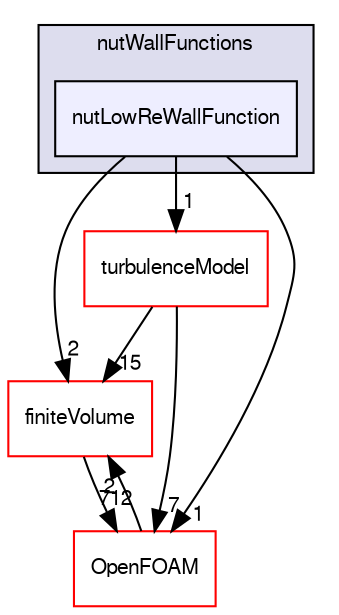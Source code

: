 digraph "src/turbulenceModels/incompressible/RAS/derivedFvPatchFields/wallFunctions/nutWallFunctions/nutLowReWallFunction" {
  bgcolor=transparent;
  compound=true
  node [ fontsize="10", fontname="FreeSans"];
  edge [ labelfontsize="10", labelfontname="FreeSans"];
  subgraph clusterdir_e6c4b766df30dd85c0c3199d4ef110c8 {
    graph [ bgcolor="#ddddee", pencolor="black", label="nutWallFunctions" fontname="FreeSans", fontsize="10", URL="dir_e6c4b766df30dd85c0c3199d4ef110c8.html"]
  dir_15b447179a6c88f59ea46c1232375ebb [shape=box, label="nutLowReWallFunction", style="filled", fillcolor="#eeeeff", pencolor="black", URL="dir_15b447179a6c88f59ea46c1232375ebb.html"];
  }
  dir_9bd15774b555cf7259a6fa18f99fe99b [shape=box label="finiteVolume" color="red" URL="dir_9bd15774b555cf7259a6fa18f99fe99b.html"];
  dir_e925f7b23c72cb9afcc935be7ce496fe [shape=box label="turbulenceModel" color="red" URL="dir_e925f7b23c72cb9afcc935be7ce496fe.html"];
  dir_c5473ff19b20e6ec4dfe5c310b3778a8 [shape=box label="OpenFOAM" color="red" URL="dir_c5473ff19b20e6ec4dfe5c310b3778a8.html"];
  dir_9bd15774b555cf7259a6fa18f99fe99b->dir_c5473ff19b20e6ec4dfe5c310b3778a8 [headlabel="712", labeldistance=1.5 headhref="dir_000749_001732.html"];
  dir_e925f7b23c72cb9afcc935be7ce496fe->dir_9bd15774b555cf7259a6fa18f99fe99b [headlabel="15", labeldistance=1.5 headhref="dir_000605_000749.html"];
  dir_e925f7b23c72cb9afcc935be7ce496fe->dir_c5473ff19b20e6ec4dfe5c310b3778a8 [headlabel="7", labeldistance=1.5 headhref="dir_000605_001732.html"];
  dir_c5473ff19b20e6ec4dfe5c310b3778a8->dir_9bd15774b555cf7259a6fa18f99fe99b [headlabel="2", labeldistance=1.5 headhref="dir_001732_000749.html"];
  dir_15b447179a6c88f59ea46c1232375ebb->dir_9bd15774b555cf7259a6fa18f99fe99b [headlabel="2", labeldistance=1.5 headhref="dir_002995_000749.html"];
  dir_15b447179a6c88f59ea46c1232375ebb->dir_e925f7b23c72cb9afcc935be7ce496fe [headlabel="1", labeldistance=1.5 headhref="dir_002995_000605.html"];
  dir_15b447179a6c88f59ea46c1232375ebb->dir_c5473ff19b20e6ec4dfe5c310b3778a8 [headlabel="1", labeldistance=1.5 headhref="dir_002995_001732.html"];
}
